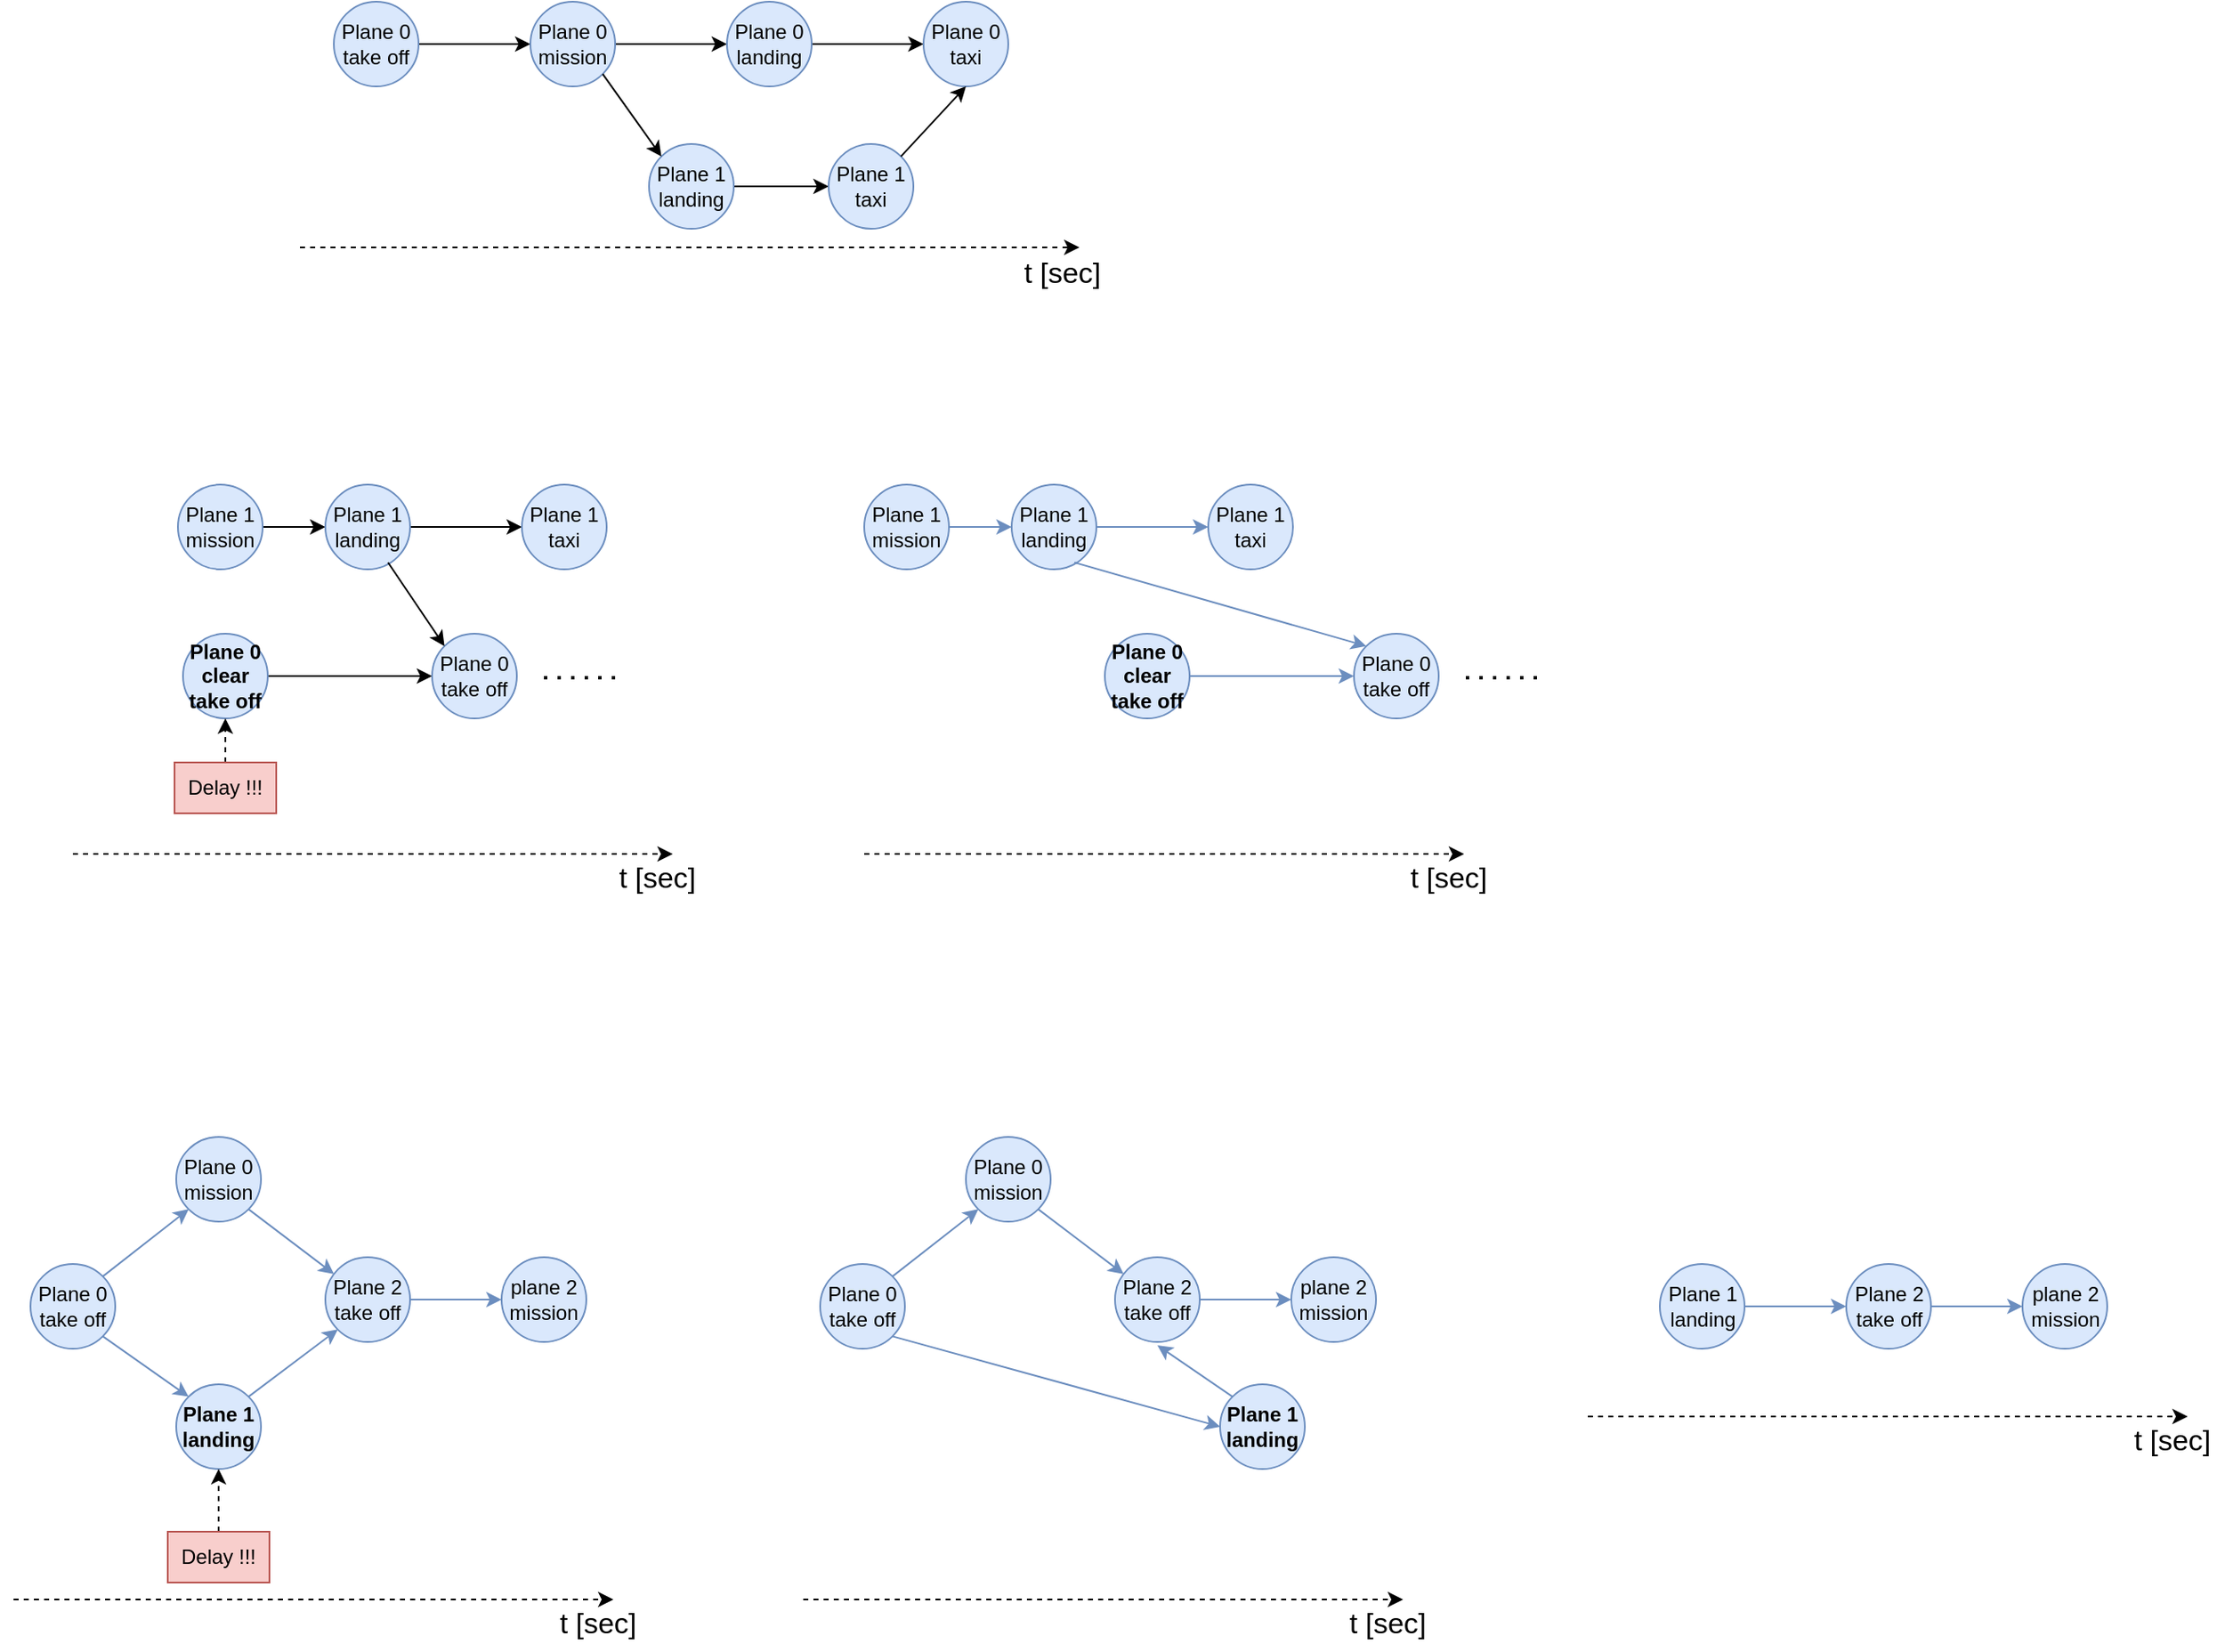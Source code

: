 <mxfile version="15.9.6" type="google"><diagram id="n8I2EbnZWsSbXUM2OcWE" name="Page-1"><mxGraphModel dx="2462" dy="722" grid="0" gridSize="10" guides="1" tooltips="1" connect="1" arrows="1" fold="1" page="0" pageScale="1" pageWidth="827" pageHeight="1169" math="0" shadow="0"><root><mxCell id="0"/><mxCell id="1" parent="0"/><mxCell id="LkSwFUu1R8TPLIL-Akhd-22" style="edgeStyle=orthogonalEdgeStyle;rounded=0;orthogonalLoop=1;jettySize=auto;html=1;exitX=1;exitY=0.5;exitDx=0;exitDy=0;" parent="1" source="LkSwFUu1R8TPLIL-Akhd-2" target="LkSwFUu1R8TPLIL-Akhd-17" edge="1"><mxGeometry relative="1" as="geometry"/></mxCell><mxCell id="LkSwFUu1R8TPLIL-Akhd-2" value="Plane 0 take off" style="ellipse;whiteSpace=wrap;html=1;aspect=fixed;fillColor=#dae8fc;strokeColor=#6c8ebf;" parent="1" vertex="1"><mxGeometry x="-40" y="537" width="50" height="50" as="geometry"/></mxCell><mxCell id="LkSwFUu1R8TPLIL-Akhd-23" style="edgeStyle=orthogonalEdgeStyle;rounded=0;orthogonalLoop=1;jettySize=auto;html=1;exitX=1;exitY=0.5;exitDx=0;exitDy=0;entryX=0;entryY=0.5;entryDx=0;entryDy=0;" parent="1" source="LkSwFUu1R8TPLIL-Akhd-17" target="LkSwFUu1R8TPLIL-Akhd-18" edge="1"><mxGeometry relative="1" as="geometry"/></mxCell><mxCell id="LkSwFUu1R8TPLIL-Akhd-17" value="Plane 0 mission" style="ellipse;whiteSpace=wrap;html=1;aspect=fixed;fillColor=#dae8fc;strokeColor=#6c8ebf;" parent="1" vertex="1"><mxGeometry x="76" y="537" width="50" height="50" as="geometry"/></mxCell><mxCell id="LkSwFUu1R8TPLIL-Akhd-24" style="edgeStyle=orthogonalEdgeStyle;rounded=0;orthogonalLoop=1;jettySize=auto;html=1;exitX=1;exitY=0.5;exitDx=0;exitDy=0;" parent="1" source="LkSwFUu1R8TPLIL-Akhd-18" target="LkSwFUu1R8TPLIL-Akhd-19" edge="1"><mxGeometry relative="1" as="geometry"/></mxCell><mxCell id="LkSwFUu1R8TPLIL-Akhd-18" value="Plane 0 landing" style="ellipse;whiteSpace=wrap;html=1;aspect=fixed;fillColor=#dae8fc;strokeColor=#6c8ebf;" parent="1" vertex="1"><mxGeometry x="192" y="537" width="50" height="50" as="geometry"/></mxCell><mxCell id="LkSwFUu1R8TPLIL-Akhd-19" value="Plane 0 taxi" style="ellipse;whiteSpace=wrap;html=1;aspect=fixed;fillColor=#dae8fc;strokeColor=#6c8ebf;" parent="1" vertex="1"><mxGeometry x="308" y="537" width="50" height="50" as="geometry"/></mxCell><mxCell id="LkSwFUu1R8TPLIL-Akhd-26" style="edgeStyle=orthogonalEdgeStyle;rounded=0;orthogonalLoop=1;jettySize=auto;html=1;exitX=1;exitY=0.5;exitDx=0;exitDy=0;entryX=0;entryY=0.5;entryDx=0;entryDy=0;" parent="1" source="LkSwFUu1R8TPLIL-Akhd-20" target="LkSwFUu1R8TPLIL-Akhd-21" edge="1"><mxGeometry relative="1" as="geometry"/></mxCell><mxCell id="LkSwFUu1R8TPLIL-Akhd-20" value="Plane 1 landing" style="ellipse;whiteSpace=wrap;html=1;aspect=fixed;fillColor=#dae8fc;strokeColor=#6c8ebf;" parent="1" vertex="1"><mxGeometry x="146" y="621" width="50" height="50" as="geometry"/></mxCell><mxCell id="LkSwFUu1R8TPLIL-Akhd-21" value="Plane 1 taxi" style="ellipse;whiteSpace=wrap;html=1;aspect=fixed;fillColor=#dae8fc;strokeColor=#6c8ebf;" parent="1" vertex="1"><mxGeometry x="252" y="621" width="50" height="50" as="geometry"/></mxCell><mxCell id="LkSwFUu1R8TPLIL-Akhd-25" value="" style="endArrow=classic;html=1;rounded=0;exitX=1;exitY=1;exitDx=0;exitDy=0;entryX=0;entryY=0;entryDx=0;entryDy=0;" parent="1" source="LkSwFUu1R8TPLIL-Akhd-17" target="LkSwFUu1R8TPLIL-Akhd-20" edge="1"><mxGeometry width="50" height="50" relative="1" as="geometry"><mxPoint x="307" y="711" as="sourcePoint"/><mxPoint x="357" y="661" as="targetPoint"/></mxGeometry></mxCell><mxCell id="LkSwFUu1R8TPLIL-Akhd-28" value="" style="endArrow=classic;html=1;rounded=0;entryX=0.5;entryY=1;entryDx=0;entryDy=0;exitX=1;exitY=0;exitDx=0;exitDy=0;" parent="1" source="LkSwFUu1R8TPLIL-Akhd-21" target="LkSwFUu1R8TPLIL-Akhd-19" edge="1"><mxGeometry width="50" height="50" relative="1" as="geometry"><mxPoint x="308" y="641" as="sourcePoint"/><mxPoint x="357" y="661" as="targetPoint"/></mxGeometry></mxCell><mxCell id="LkSwFUu1R8TPLIL-Akhd-68" style="edgeStyle=orthogonalEdgeStyle;rounded=0;orthogonalLoop=1;jettySize=auto;html=1;exitX=1;exitY=0.5;exitDx=0;exitDy=0;entryX=0;entryY=0.5;entryDx=0;entryDy=0;" parent="1" source="LkSwFUu1R8TPLIL-Akhd-69" target="LkSwFUu1R8TPLIL-Akhd-71" edge="1"><mxGeometry relative="1" as="geometry"/></mxCell><mxCell id="LkSwFUu1R8TPLIL-Akhd-69" value="Plane 1 mission" style="ellipse;whiteSpace=wrap;html=1;aspect=fixed;fillColor=#dae8fc;strokeColor=#6c8ebf;" parent="1" vertex="1"><mxGeometry x="-132" y="822" width="50" height="50" as="geometry"/></mxCell><mxCell id="LkSwFUu1R8TPLIL-Akhd-70" style="edgeStyle=orthogonalEdgeStyle;rounded=0;orthogonalLoop=1;jettySize=auto;html=1;exitX=1;exitY=0.5;exitDx=0;exitDy=0;entryX=0;entryY=0.5;entryDx=0;entryDy=0;" parent="1" source="LkSwFUu1R8TPLIL-Akhd-71" target="LkSwFUu1R8TPLIL-Akhd-72" edge="1"><mxGeometry relative="1" as="geometry"/></mxCell><mxCell id="LkSwFUu1R8TPLIL-Akhd-71" value="Plane 1 landing" style="ellipse;whiteSpace=wrap;html=1;aspect=fixed;fillColor=#dae8fc;strokeColor=#6c8ebf;" parent="1" vertex="1"><mxGeometry x="-45" y="822" width="50" height="50" as="geometry"/></mxCell><mxCell id="LkSwFUu1R8TPLIL-Akhd-72" value="Plane 1 taxi" style="ellipse;whiteSpace=wrap;html=1;aspect=fixed;fillColor=#dae8fc;strokeColor=#6c8ebf;" parent="1" vertex="1"><mxGeometry x="71" y="822" width="50" height="50" as="geometry"/></mxCell><mxCell id="LkSwFUu1R8TPLIL-Akhd-80" style="edgeStyle=orthogonalEdgeStyle;rounded=0;orthogonalLoop=1;jettySize=auto;html=1;exitX=1;exitY=0.5;exitDx=0;exitDy=0;entryX=0;entryY=0.5;entryDx=0;entryDy=0;" parent="1" source="LkSwFUu1R8TPLIL-Akhd-76" target="LkSwFUu1R8TPLIL-Akhd-78" edge="1"><mxGeometry relative="1" as="geometry"/></mxCell><mxCell id="LkSwFUu1R8TPLIL-Akhd-76" value="Plane 0 clear take off" style="ellipse;whiteSpace=wrap;html=1;aspect=fixed;fillColor=#dae8fc;strokeColor=#6c8ebf;fontStyle=1" parent="1" vertex="1"><mxGeometry x="-129" y="910" width="50" height="50" as="geometry"/></mxCell><mxCell id="LkSwFUu1R8TPLIL-Akhd-78" value="Plane 0 take off" style="ellipse;whiteSpace=wrap;html=1;aspect=fixed;fillColor=#dae8fc;strokeColor=#6c8ebf;" parent="1" vertex="1"><mxGeometry x="18" y="910" width="50" height="50" as="geometry"/></mxCell><mxCell id="LkSwFUu1R8TPLIL-Akhd-79" value="" style="endArrow=classic;html=1;rounded=0;entryX=0;entryY=0;entryDx=0;entryDy=0;" parent="1" target="LkSwFUu1R8TPLIL-Akhd-78" edge="1"><mxGeometry width="50" height="50" relative="1" as="geometry"><mxPoint x="-8" y="868" as="sourcePoint"/><mxPoint x="27.642" y="924.642" as="targetPoint"/></mxGeometry></mxCell><mxCell id="LkSwFUu1R8TPLIL-Akhd-82" value="" style="endArrow=none;dashed=1;html=1;dashPattern=1 3;strokeWidth=2;rounded=0;" parent="1" edge="1"><mxGeometry width="50" height="50" relative="1" as="geometry"><mxPoint x="84" y="936" as="sourcePoint"/><mxPoint x="126" y="936" as="targetPoint"/></mxGeometry></mxCell><mxCell id="LkSwFUu1R8TPLIL-Akhd-168" style="edgeStyle=orthogonalEdgeStyle;rounded=0;orthogonalLoop=1;jettySize=auto;html=1;exitX=0.5;exitY=0;exitDx=0;exitDy=0;entryX=0.5;entryY=1;entryDx=0;entryDy=0;dashed=1;fontSize=17;" parent="1" source="LkSwFUu1R8TPLIL-Akhd-99" target="LkSwFUu1R8TPLIL-Akhd-76" edge="1"><mxGeometry relative="1" as="geometry"/></mxCell><mxCell id="LkSwFUu1R8TPLIL-Akhd-99" value="Delay !!!" style="text;html=1;strokeColor=#b85450;fillColor=#f8cecc;align=center;verticalAlign=middle;whiteSpace=wrap;rounded=0;" parent="1" vertex="1"><mxGeometry x="-134" y="986" width="60" height="30" as="geometry"/></mxCell><mxCell id="LkSwFUu1R8TPLIL-Akhd-106" value="Plane 0 take off" style="ellipse;whiteSpace=wrap;html=1;aspect=fixed;fillColor=#dae8fc;strokeColor=#6c8ebf;" parent="1" vertex="1"><mxGeometry x="-219" y="1282" width="50" height="50" as="geometry"/></mxCell><mxCell id="LkSwFUu1R8TPLIL-Akhd-107" value="Plane 0 mission" style="ellipse;whiteSpace=wrap;html=1;aspect=fixed;fillColor=#dae8fc;strokeColor=#6c8ebf;" parent="1" vertex="1"><mxGeometry x="-133" y="1207" width="50" height="50" as="geometry"/></mxCell><mxCell id="LkSwFUu1R8TPLIL-Akhd-108" value="Plane 1 landing" style="ellipse;whiteSpace=wrap;html=1;aspect=fixed;fillColor=#dae8fc;strokeColor=#6c8ebf;fontStyle=1" parent="1" vertex="1"><mxGeometry x="-133" y="1353" width="50" height="50" as="geometry"/></mxCell><mxCell id="LkSwFUu1R8TPLIL-Akhd-117" style="edgeStyle=orthogonalEdgeStyle;rounded=0;orthogonalLoop=1;jettySize=auto;html=1;exitX=1;exitY=0.5;exitDx=0;exitDy=0;entryX=0;entryY=0.5;entryDx=0;entryDy=0;fillColor=#dae8fc;strokeColor=#6c8ebf;" parent="1" source="LkSwFUu1R8TPLIL-Akhd-109" target="LkSwFUu1R8TPLIL-Akhd-116" edge="1"><mxGeometry relative="1" as="geometry"/></mxCell><mxCell id="LkSwFUu1R8TPLIL-Akhd-109" value="Plane 2 take off" style="ellipse;whiteSpace=wrap;html=1;aspect=fixed;fillColor=#dae8fc;strokeColor=#6c8ebf;" parent="1" vertex="1"><mxGeometry x="-45" y="1278" width="50" height="50" as="geometry"/></mxCell><mxCell id="LkSwFUu1R8TPLIL-Akhd-111" value="" style="endArrow=classic;html=1;rounded=0;exitX=1;exitY=0;exitDx=0;exitDy=0;entryX=0;entryY=1;entryDx=0;entryDy=0;fillColor=#dae8fc;strokeColor=#6c8ebf;" parent="1" source="LkSwFUu1R8TPLIL-Akhd-106" target="LkSwFUu1R8TPLIL-Akhd-107" edge="1"><mxGeometry width="50" height="50" relative="1" as="geometry"><mxPoint x="-232" y="1242" as="sourcePoint"/><mxPoint x="-182" y="1192" as="targetPoint"/></mxGeometry></mxCell><mxCell id="LkSwFUu1R8TPLIL-Akhd-112" value="" style="endArrow=classic;html=1;rounded=0;exitX=1;exitY=1;exitDx=0;exitDy=0;entryX=0;entryY=0;entryDx=0;entryDy=0;fillColor=#dae8fc;strokeColor=#6c8ebf;" parent="1" source="LkSwFUu1R8TPLIL-Akhd-106" target="LkSwFUu1R8TPLIL-Akhd-108" edge="1"><mxGeometry width="50" height="50" relative="1" as="geometry"><mxPoint x="-166.322" y="1299.322" as="sourcePoint"/><mxPoint x="-115.678" y="1259.678" as="targetPoint"/></mxGeometry></mxCell><mxCell id="LkSwFUu1R8TPLIL-Akhd-113" value="" style="endArrow=classic;html=1;rounded=0;exitX=1;exitY=1;exitDx=0;exitDy=0;fillColor=#dae8fc;strokeColor=#6c8ebf;" parent="1" source="LkSwFUu1R8TPLIL-Akhd-107" target="LkSwFUu1R8TPLIL-Akhd-109" edge="1"><mxGeometry width="50" height="50" relative="1" as="geometry"><mxPoint x="-166.322" y="1299.322" as="sourcePoint"/><mxPoint x="-115.678" y="1259.678" as="targetPoint"/></mxGeometry></mxCell><mxCell id="LkSwFUu1R8TPLIL-Akhd-114" value="" style="endArrow=classic;html=1;rounded=0;exitX=1;exitY=0;exitDx=0;exitDy=0;entryX=0;entryY=1;entryDx=0;entryDy=0;fillColor=#dae8fc;strokeColor=#6c8ebf;" parent="1" source="LkSwFUu1R8TPLIL-Akhd-108" target="LkSwFUu1R8TPLIL-Akhd-109" edge="1"><mxGeometry width="50" height="50" relative="1" as="geometry"><mxPoint x="-80.322" y="1259.678" as="sourcePoint"/><mxPoint x="-24.872" y="1301.831" as="targetPoint"/></mxGeometry></mxCell><mxCell id="LkSwFUu1R8TPLIL-Akhd-116" value="plane 2 mission" style="ellipse;whiteSpace=wrap;html=1;aspect=fixed;fillColor=#dae8fc;strokeColor=#6c8ebf;" parent="1" vertex="1"><mxGeometry x="59" y="1278" width="50" height="50" as="geometry"/></mxCell><mxCell id="LkSwFUu1R8TPLIL-Akhd-144" style="edgeStyle=orthogonalEdgeStyle;rounded=0;orthogonalLoop=1;jettySize=auto;html=1;exitX=1;exitY=0.5;exitDx=0;exitDy=0;entryX=0;entryY=0.5;entryDx=0;entryDy=0;fillColor=#dae8fc;strokeColor=#6c8ebf;" parent="1" source="LkSwFUu1R8TPLIL-Akhd-145" target="LkSwFUu1R8TPLIL-Akhd-147" edge="1"><mxGeometry relative="1" as="geometry"/></mxCell><mxCell id="LkSwFUu1R8TPLIL-Akhd-145" value="Plane 1 mission" style="ellipse;whiteSpace=wrap;html=1;aspect=fixed;fillColor=#dae8fc;strokeColor=#6c8ebf;" parent="1" vertex="1"><mxGeometry x="273" y="822" width="50" height="50" as="geometry"/></mxCell><mxCell id="LkSwFUu1R8TPLIL-Akhd-146" style="edgeStyle=orthogonalEdgeStyle;rounded=0;orthogonalLoop=1;jettySize=auto;html=1;exitX=1;exitY=0.5;exitDx=0;exitDy=0;entryX=0;entryY=0.5;entryDx=0;entryDy=0;fillColor=#dae8fc;strokeColor=#6c8ebf;" parent="1" source="LkSwFUu1R8TPLIL-Akhd-147" target="LkSwFUu1R8TPLIL-Akhd-148" edge="1"><mxGeometry relative="1" as="geometry"/></mxCell><mxCell id="LkSwFUu1R8TPLIL-Akhd-147" value="Plane 1 landing" style="ellipse;whiteSpace=wrap;html=1;aspect=fixed;fillColor=#dae8fc;strokeColor=#6c8ebf;" parent="1" vertex="1"><mxGeometry x="360" y="822" width="50" height="50" as="geometry"/></mxCell><mxCell id="LkSwFUu1R8TPLIL-Akhd-148" value="Plane 1 taxi" style="ellipse;whiteSpace=wrap;html=1;aspect=fixed;fillColor=#dae8fc;strokeColor=#6c8ebf;" parent="1" vertex="1"><mxGeometry x="476" y="822" width="50" height="50" as="geometry"/></mxCell><mxCell id="LkSwFUu1R8TPLIL-Akhd-149" style="edgeStyle=orthogonalEdgeStyle;rounded=0;orthogonalLoop=1;jettySize=auto;html=1;exitX=1;exitY=0.5;exitDx=0;exitDy=0;entryX=0;entryY=0.5;entryDx=0;entryDy=0;fillColor=#dae8fc;strokeColor=#6c8ebf;" parent="1" source="LkSwFUu1R8TPLIL-Akhd-150" target="LkSwFUu1R8TPLIL-Akhd-151" edge="1"><mxGeometry relative="1" as="geometry"/></mxCell><mxCell id="LkSwFUu1R8TPLIL-Akhd-150" value="Plane 0 clear take off" style="ellipse;whiteSpace=wrap;html=1;aspect=fixed;fillColor=#dae8fc;strokeColor=#6c8ebf;fontStyle=1" parent="1" vertex="1"><mxGeometry x="415" y="910" width="50" height="50" as="geometry"/></mxCell><mxCell id="LkSwFUu1R8TPLIL-Akhd-151" value="Plane 0 take off" style="ellipse;whiteSpace=wrap;html=1;aspect=fixed;fillColor=#dae8fc;strokeColor=#6c8ebf;" parent="1" vertex="1"><mxGeometry x="562" y="910" width="50" height="50" as="geometry"/></mxCell><mxCell id="LkSwFUu1R8TPLIL-Akhd-152" value="" style="endArrow=classic;html=1;rounded=0;entryX=0;entryY=0;entryDx=0;entryDy=0;fillColor=#dae8fc;strokeColor=#6c8ebf;" parent="1" target="LkSwFUu1R8TPLIL-Akhd-151" edge="1"><mxGeometry width="50" height="50" relative="1" as="geometry"><mxPoint x="397" y="868" as="sourcePoint"/><mxPoint x="432.642" y="924.642" as="targetPoint"/></mxGeometry></mxCell><mxCell id="LkSwFUu1R8TPLIL-Akhd-153" value="" style="endArrow=none;dashed=1;html=1;dashPattern=1 3;strokeWidth=2;rounded=0;" parent="1" edge="1"><mxGeometry width="50" height="50" relative="1" as="geometry"><mxPoint x="628" y="936" as="sourcePoint"/><mxPoint x="670" y="936" as="targetPoint"/></mxGeometry></mxCell><mxCell id="LkSwFUu1R8TPLIL-Akhd-157" value="" style="endArrow=classic;html=1;rounded=0;dashed=1;" parent="1" edge="1"><mxGeometry width="50" height="50" relative="1" as="geometry"><mxPoint x="-60" y="682" as="sourcePoint"/><mxPoint x="400" y="682" as="targetPoint"/></mxGeometry></mxCell><mxCell id="LkSwFUu1R8TPLIL-Akhd-158" value="t [sec]" style="text;html=1;strokeColor=none;fillColor=none;align=center;verticalAlign=middle;whiteSpace=wrap;rounded=0;fontSize=17;" parent="1" vertex="1"><mxGeometry x="360" y="683" width="60" height="30" as="geometry"/></mxCell><mxCell id="LkSwFUu1R8TPLIL-Akhd-162" value="" style="endArrow=classic;html=1;rounded=0;dashed=1;" parent="1" edge="1"><mxGeometry width="50" height="50" relative="1" as="geometry"><mxPoint x="-194" y="1040" as="sourcePoint"/><mxPoint x="160" y="1040" as="targetPoint"/></mxGeometry></mxCell><mxCell id="LkSwFUu1R8TPLIL-Akhd-163" value="t [sec]" style="text;html=1;strokeColor=none;fillColor=none;align=center;verticalAlign=middle;whiteSpace=wrap;rounded=0;fontSize=17;" parent="1" vertex="1"><mxGeometry x="121" y="1040" width="60" height="30" as="geometry"/></mxCell><mxCell id="LkSwFUu1R8TPLIL-Akhd-164" value="" style="endArrow=classic;html=1;rounded=0;dashed=1;" parent="1" edge="1"><mxGeometry width="50" height="50" relative="1" as="geometry"><mxPoint x="273" y="1040" as="sourcePoint"/><mxPoint x="627" y="1040" as="targetPoint"/></mxGeometry></mxCell><mxCell id="LkSwFUu1R8TPLIL-Akhd-165" value="t [sec]" style="text;html=1;strokeColor=none;fillColor=none;align=center;verticalAlign=middle;whiteSpace=wrap;rounded=0;fontSize=17;" parent="1" vertex="1"><mxGeometry x="588" y="1040" width="60" height="30" as="geometry"/></mxCell><mxCell id="LkSwFUu1R8TPLIL-Akhd-167" style="edgeStyle=orthogonalEdgeStyle;rounded=0;orthogonalLoop=1;jettySize=auto;html=1;exitX=0.5;exitY=0;exitDx=0;exitDy=0;entryX=0.5;entryY=1;entryDx=0;entryDy=0;dashed=1;fontSize=17;" parent="1" source="LkSwFUu1R8TPLIL-Akhd-166" target="LkSwFUu1R8TPLIL-Akhd-108" edge="1"><mxGeometry relative="1" as="geometry"/></mxCell><mxCell id="LkSwFUu1R8TPLIL-Akhd-166" value="Delay !!!" style="text;html=1;strokeColor=#b85450;fillColor=#f8cecc;align=center;verticalAlign=middle;whiteSpace=wrap;rounded=0;" parent="1" vertex="1"><mxGeometry x="-138" y="1440" width="60" height="30" as="geometry"/></mxCell><mxCell id="LkSwFUu1R8TPLIL-Akhd-169" value="" style="endArrow=classic;html=1;rounded=0;dashed=1;" parent="1" edge="1"><mxGeometry width="50" height="50" relative="1" as="geometry"><mxPoint x="-229" y="1480" as="sourcePoint"/><mxPoint x="125" y="1480" as="targetPoint"/></mxGeometry></mxCell><mxCell id="LkSwFUu1R8TPLIL-Akhd-170" value="t [sec]" style="text;html=1;strokeColor=none;fillColor=none;align=center;verticalAlign=middle;whiteSpace=wrap;rounded=0;fontSize=17;" parent="1" vertex="1"><mxGeometry x="86" y="1480" width="60" height="30" as="geometry"/></mxCell><mxCell id="LkSwFUu1R8TPLIL-Akhd-171" value="Plane 0 take off" style="ellipse;whiteSpace=wrap;html=1;aspect=fixed;fillColor=#dae8fc;strokeColor=#6c8ebf;" parent="1" vertex="1"><mxGeometry x="247" y="1282" width="50" height="50" as="geometry"/></mxCell><mxCell id="LkSwFUu1R8TPLIL-Akhd-172" value="Plane 0 mission" style="ellipse;whiteSpace=wrap;html=1;aspect=fixed;fillColor=#dae8fc;strokeColor=#6c8ebf;" parent="1" vertex="1"><mxGeometry x="333" y="1207" width="50" height="50" as="geometry"/></mxCell><mxCell id="LkSwFUu1R8TPLIL-Akhd-173" value="Plane 1 landing" style="ellipse;whiteSpace=wrap;html=1;aspect=fixed;fillColor=#dae8fc;strokeColor=#6c8ebf;fontStyle=1" parent="1" vertex="1"><mxGeometry x="483" y="1353" width="50" height="50" as="geometry"/></mxCell><mxCell id="LkSwFUu1R8TPLIL-Akhd-174" style="edgeStyle=orthogonalEdgeStyle;rounded=0;orthogonalLoop=1;jettySize=auto;html=1;exitX=1;exitY=0.5;exitDx=0;exitDy=0;entryX=0;entryY=0.5;entryDx=0;entryDy=0;fillColor=#dae8fc;strokeColor=#6c8ebf;" parent="1" source="LkSwFUu1R8TPLIL-Akhd-175" target="LkSwFUu1R8TPLIL-Akhd-180" edge="1"><mxGeometry relative="1" as="geometry"/></mxCell><mxCell id="LkSwFUu1R8TPLIL-Akhd-175" value="Plane 2 take off" style="ellipse;whiteSpace=wrap;html=1;aspect=fixed;fillColor=#dae8fc;strokeColor=#6c8ebf;" parent="1" vertex="1"><mxGeometry x="421" y="1278" width="50" height="50" as="geometry"/></mxCell><mxCell id="LkSwFUu1R8TPLIL-Akhd-176" value="" style="endArrow=classic;html=1;rounded=0;exitX=1;exitY=0;exitDx=0;exitDy=0;entryX=0;entryY=1;entryDx=0;entryDy=0;fillColor=#dae8fc;strokeColor=#6c8ebf;" parent="1" source="LkSwFUu1R8TPLIL-Akhd-171" target="LkSwFUu1R8TPLIL-Akhd-172" edge="1"><mxGeometry width="50" height="50" relative="1" as="geometry"><mxPoint x="234" y="1242" as="sourcePoint"/><mxPoint x="284" y="1192" as="targetPoint"/></mxGeometry></mxCell><mxCell id="LkSwFUu1R8TPLIL-Akhd-177" value="" style="endArrow=classic;html=1;rounded=0;exitX=1;exitY=1;exitDx=0;exitDy=0;entryX=0;entryY=0.5;entryDx=0;entryDy=0;fillColor=#dae8fc;strokeColor=#6c8ebf;" parent="1" source="LkSwFUu1R8TPLIL-Akhd-171" target="LkSwFUu1R8TPLIL-Akhd-173" edge="1"><mxGeometry width="50" height="50" relative="1" as="geometry"><mxPoint x="299.678" y="1299.322" as="sourcePoint"/><mxPoint x="350.322" y="1259.678" as="targetPoint"/></mxGeometry></mxCell><mxCell id="LkSwFUu1R8TPLIL-Akhd-178" value="" style="endArrow=classic;html=1;rounded=0;exitX=1;exitY=1;exitDx=0;exitDy=0;fillColor=#dae8fc;strokeColor=#6c8ebf;" parent="1" source="LkSwFUu1R8TPLIL-Akhd-172" target="LkSwFUu1R8TPLIL-Akhd-175" edge="1"><mxGeometry width="50" height="50" relative="1" as="geometry"><mxPoint x="299.678" y="1299.322" as="sourcePoint"/><mxPoint x="350.322" y="1259.678" as="targetPoint"/></mxGeometry></mxCell><mxCell id="LkSwFUu1R8TPLIL-Akhd-179" value="" style="endArrow=classic;html=1;rounded=0;exitX=0;exitY=0;exitDx=0;exitDy=0;fillColor=#dae8fc;strokeColor=#6c8ebf;" parent="1" source="LkSwFUu1R8TPLIL-Akhd-173" edge="1"><mxGeometry width="50" height="50" relative="1" as="geometry"><mxPoint x="470" y="1360" as="sourcePoint"/><mxPoint x="446" y="1330" as="targetPoint"/></mxGeometry></mxCell><mxCell id="LkSwFUu1R8TPLIL-Akhd-180" value="plane 2 mission" style="ellipse;whiteSpace=wrap;html=1;aspect=fixed;fillColor=#dae8fc;strokeColor=#6c8ebf;" parent="1" vertex="1"><mxGeometry x="525" y="1278" width="50" height="50" as="geometry"/></mxCell><mxCell id="LkSwFUu1R8TPLIL-Akhd-183" value="" style="endArrow=classic;html=1;rounded=0;dashed=1;" parent="1" edge="1"><mxGeometry width="50" height="50" relative="1" as="geometry"><mxPoint x="237" y="1480" as="sourcePoint"/><mxPoint x="591" y="1480" as="targetPoint"/></mxGeometry></mxCell><mxCell id="LkSwFUu1R8TPLIL-Akhd-184" value="t [sec]" style="text;html=1;strokeColor=none;fillColor=none;align=center;verticalAlign=middle;whiteSpace=wrap;rounded=0;fontSize=17;" parent="1" vertex="1"><mxGeometry x="552" y="1480" width="60" height="30" as="geometry"/></mxCell><mxCell id="LkSwFUu1R8TPLIL-Akhd-189" style="edgeStyle=orthogonalEdgeStyle;rounded=0;orthogonalLoop=1;jettySize=auto;html=1;exitX=1;exitY=0.5;exitDx=0;exitDy=0;entryX=0;entryY=0.5;entryDx=0;entryDy=0;fontSize=17;fillColor=#dae8fc;strokeColor=#6c8ebf;" parent="1" source="LkSwFUu1R8TPLIL-Akhd-186" target="LkSwFUu1R8TPLIL-Akhd-187" edge="1"><mxGeometry relative="1" as="geometry"/></mxCell><mxCell id="LkSwFUu1R8TPLIL-Akhd-186" value="Plane 1 landing" style="ellipse;whiteSpace=wrap;html=1;aspect=fixed;fillColor=#dae8fc;strokeColor=#6c8ebf;" parent="1" vertex="1"><mxGeometry x="742.5" y="1282" width="50" height="50" as="geometry"/></mxCell><mxCell id="LkSwFUu1R8TPLIL-Akhd-187" value="Plane 2 take off" style="ellipse;whiteSpace=wrap;html=1;aspect=fixed;fillColor=#dae8fc;strokeColor=#6c8ebf;" parent="1" vertex="1"><mxGeometry x="852.5" y="1282" width="50" height="50" as="geometry"/></mxCell><mxCell id="LkSwFUu1R8TPLIL-Akhd-188" value="plane 2 mission" style="ellipse;whiteSpace=wrap;html=1;aspect=fixed;fillColor=#dae8fc;strokeColor=#6c8ebf;" parent="1" vertex="1"><mxGeometry x="956.5" y="1282" width="50" height="50" as="geometry"/></mxCell><mxCell id="LkSwFUu1R8TPLIL-Akhd-190" style="edgeStyle=orthogonalEdgeStyle;rounded=0;orthogonalLoop=1;jettySize=auto;html=1;exitX=1;exitY=0.5;exitDx=0;exitDy=0;entryX=0;entryY=0.5;entryDx=0;entryDy=0;fontSize=17;fillColor=#dae8fc;strokeColor=#6c8ebf;" parent="1" source="LkSwFUu1R8TPLIL-Akhd-187" target="LkSwFUu1R8TPLIL-Akhd-188" edge="1"><mxGeometry relative="1" as="geometry"><mxPoint x="802.5" y="1317" as="sourcePoint"/><mxPoint x="862.5" y="1317" as="targetPoint"/></mxGeometry></mxCell><mxCell id="LkSwFUu1R8TPLIL-Akhd-191" value="" style="endArrow=classic;html=1;rounded=0;dashed=1;" parent="1" edge="1"><mxGeometry width="50" height="50" relative="1" as="geometry"><mxPoint x="700" y="1372" as="sourcePoint"/><mxPoint x="1054" y="1372" as="targetPoint"/></mxGeometry></mxCell><mxCell id="LkSwFUu1R8TPLIL-Akhd-192" value="t [sec]" style="text;html=1;strokeColor=none;fillColor=none;align=center;verticalAlign=middle;whiteSpace=wrap;rounded=0;fontSize=17;" parent="1" vertex="1"><mxGeometry x="1015" y="1372" width="60" height="30" as="geometry"/></mxCell></root></mxGraphModel></diagram></mxfile>